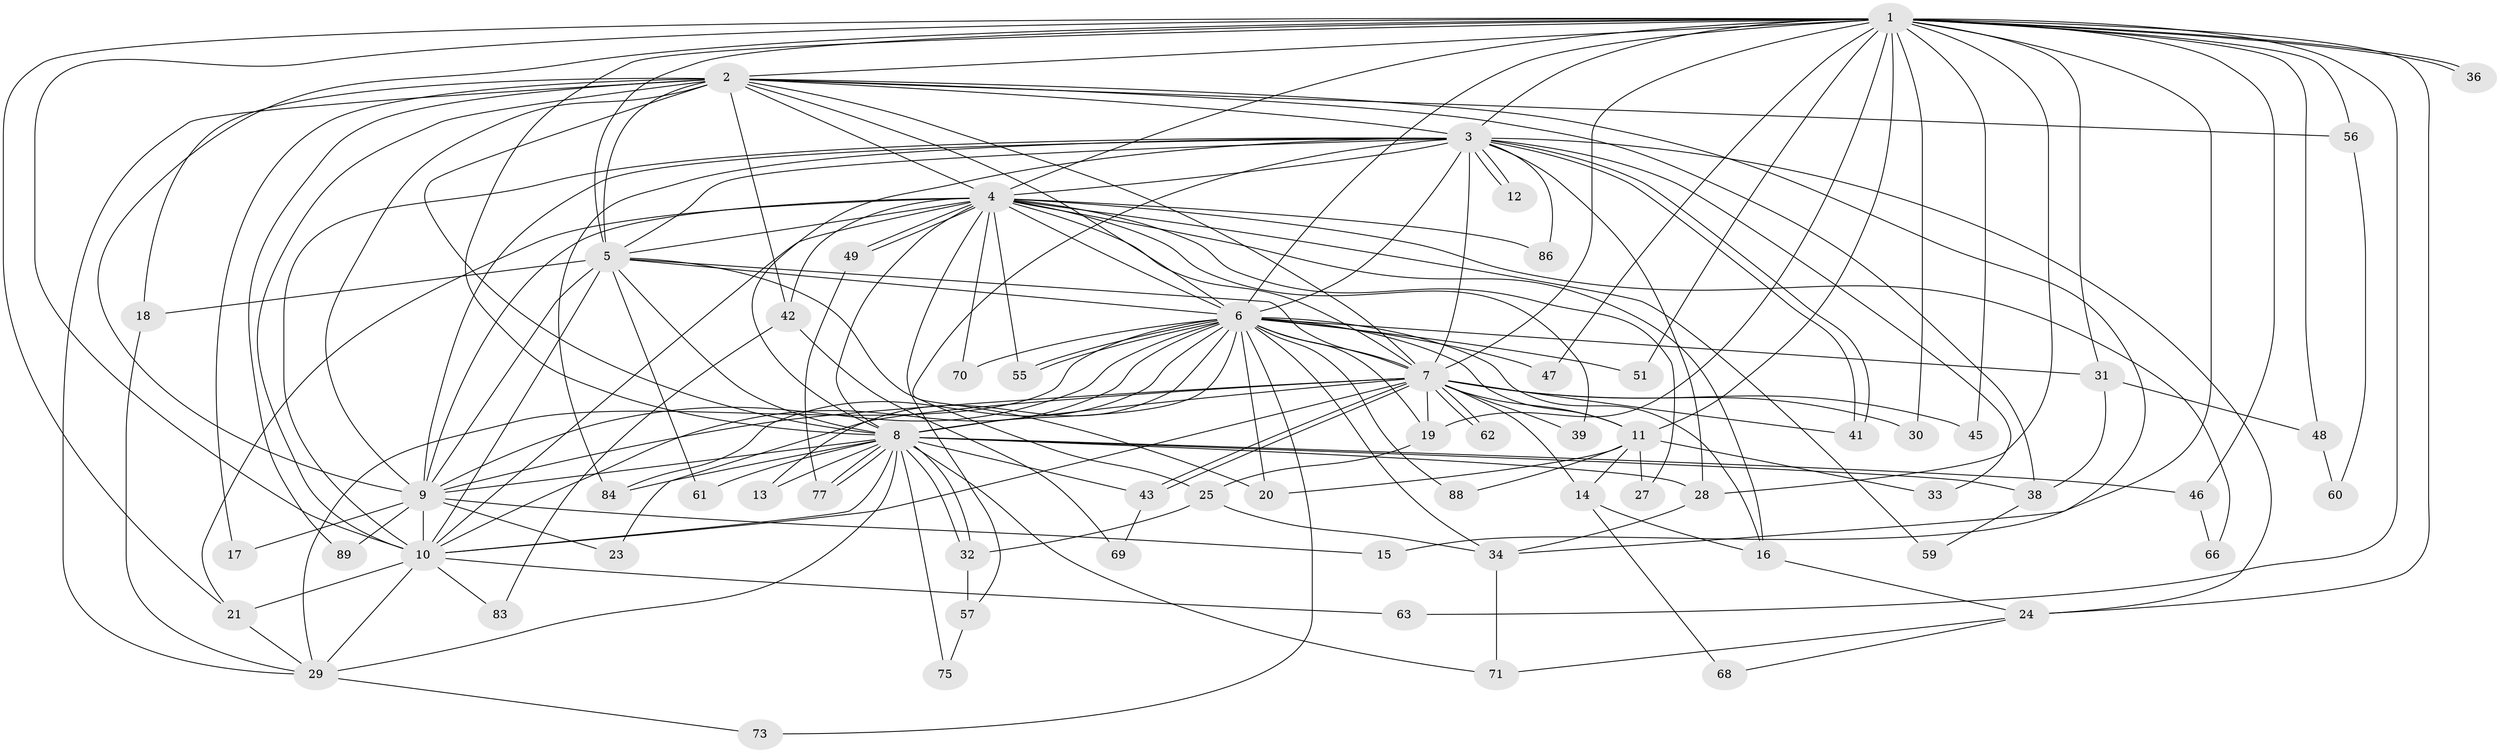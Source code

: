// original degree distribution, {27: 0.010638297872340425, 18: 0.010638297872340425, 21: 0.010638297872340425, 22: 0.02127659574468085, 12: 0.010638297872340425, 25: 0.02127659574468085, 14: 0.010638297872340425, 15: 0.010638297872340425, 8: 0.010638297872340425, 2: 0.5531914893617021, 4: 0.14893617021276595, 3: 0.14893617021276595, 5: 0.031914893617021274}
// Generated by graph-tools (version 1.1) at 2025/17/03/04/25 18:17:23]
// undirected, 65 vertices, 176 edges
graph export_dot {
graph [start="1"]
  node [color=gray90,style=filled];
  1;
  2;
  3;
  4;
  5;
  6;
  7 [super="+85+82+58"];
  8;
  9 [super="+40"];
  10;
  11;
  12;
  13;
  14;
  15;
  16 [super="+92"];
  17;
  18;
  19 [super="+81"];
  20 [super="+26"];
  21 [super="+22+65"];
  23;
  24 [super="+44"];
  25 [super="+50+90"];
  27;
  28 [super="+94+54"];
  29 [super="+35+93+52"];
  30;
  31 [super="+67"];
  32;
  33;
  34;
  36;
  38;
  39;
  41;
  42;
  43 [super="+53"];
  45;
  46;
  47;
  48;
  49;
  51;
  55 [super="+79"];
  56 [super="+64"];
  57;
  59;
  60;
  61;
  62;
  63;
  66;
  68;
  69;
  70;
  71 [super="+72"];
  73;
  75;
  77 [super="+87"];
  83;
  84 [super="+91"];
  86;
  88;
  89;
  1 -- 2;
  1 -- 3;
  1 -- 4;
  1 -- 5;
  1 -- 6;
  1 -- 7;
  1 -- 8;
  1 -- 9;
  1 -- 10;
  1 -- 11;
  1 -- 15;
  1 -- 19;
  1 -- 21;
  1 -- 28;
  1 -- 30;
  1 -- 31;
  1 -- 36;
  1 -- 36;
  1 -- 45;
  1 -- 46;
  1 -- 47;
  1 -- 48;
  1 -- 51;
  1 -- 56;
  1 -- 63;
  1 -- 24 [weight=2];
  2 -- 3;
  2 -- 4;
  2 -- 5;
  2 -- 6;
  2 -- 7;
  2 -- 8;
  2 -- 9;
  2 -- 10;
  2 -- 17;
  2 -- 18;
  2 -- 29;
  2 -- 34;
  2 -- 38;
  2 -- 42;
  2 -- 56 [weight=2];
  2 -- 89;
  3 -- 4;
  3 -- 5;
  3 -- 6;
  3 -- 7;
  3 -- 8;
  3 -- 9 [weight=2];
  3 -- 10;
  3 -- 12;
  3 -- 12;
  3 -- 20;
  3 -- 24;
  3 -- 33;
  3 -- 41;
  3 -- 41;
  3 -- 86;
  3 -- 84;
  3 -- 28 [weight=2];
  4 -- 5;
  4 -- 6;
  4 -- 7;
  4 -- 8;
  4 -- 9;
  4 -- 10;
  4 -- 27;
  4 -- 39;
  4 -- 42;
  4 -- 49;
  4 -- 49;
  4 -- 57;
  4 -- 59;
  4 -- 66;
  4 -- 70;
  4 -- 86;
  4 -- 21;
  4 -- 55;
  4 -- 16;
  5 -- 6;
  5 -- 7;
  5 -- 8;
  5 -- 9;
  5 -- 10;
  5 -- 18;
  5 -- 25;
  5 -- 61;
  6 -- 7;
  6 -- 8;
  6 -- 9;
  6 -- 10;
  6 -- 11;
  6 -- 13;
  6 -- 16;
  6 -- 19;
  6 -- 31;
  6 -- 34;
  6 -- 47;
  6 -- 51;
  6 -- 55;
  6 -- 55;
  6 -- 70;
  6 -- 73;
  6 -- 84;
  6 -- 88;
  6 -- 29;
  6 -- 20;
  7 -- 8 [weight=2];
  7 -- 9;
  7 -- 10;
  7 -- 14;
  7 -- 23;
  7 -- 30;
  7 -- 39;
  7 -- 43;
  7 -- 43;
  7 -- 45;
  7 -- 62;
  7 -- 62;
  7 -- 19;
  7 -- 11;
  7 -- 41;
  8 -- 9;
  8 -- 10;
  8 -- 13;
  8 -- 28 [weight=2];
  8 -- 32;
  8 -- 32;
  8 -- 38;
  8 -- 46;
  8 -- 61;
  8 -- 71;
  8 -- 75;
  8 -- 77;
  8 -- 77;
  8 -- 84;
  8 -- 43;
  8 -- 29;
  9 -- 10;
  9 -- 15;
  9 -- 17;
  9 -- 23;
  9 -- 89;
  10 -- 21 [weight=2];
  10 -- 63;
  10 -- 83;
  10 -- 29 [weight=2];
  11 -- 14;
  11 -- 20;
  11 -- 27;
  11 -- 33;
  11 -- 88;
  14 -- 16;
  14 -- 68;
  16 -- 24;
  18 -- 29;
  19 -- 25;
  21 -- 29;
  24 -- 68;
  24 -- 71;
  25 -- 32;
  25 -- 34;
  28 -- 34;
  29 -- 73;
  31 -- 48;
  31 -- 38;
  32 -- 57;
  34 -- 71;
  38 -- 59;
  42 -- 69;
  42 -- 83;
  43 -- 69;
  46 -- 66;
  48 -- 60;
  49 -- 77;
  56 -- 60;
  57 -- 75;
}
